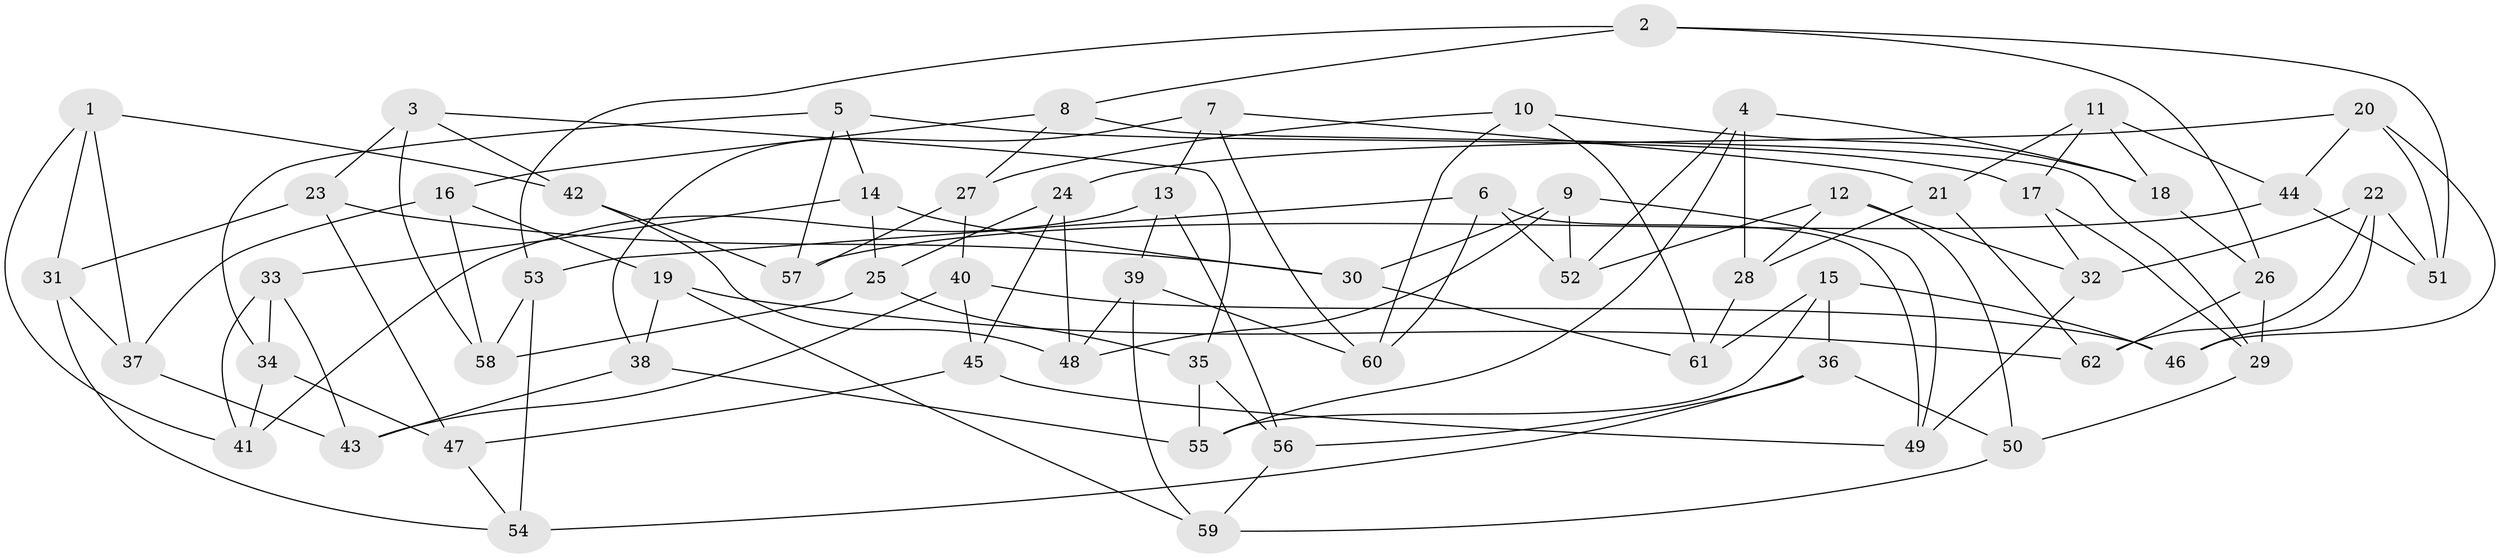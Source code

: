 // Generated by graph-tools (version 1.1) at 2025/16/03/09/25 04:16:14]
// undirected, 62 vertices, 124 edges
graph export_dot {
graph [start="1"]
  node [color=gray90,style=filled];
  1;
  2;
  3;
  4;
  5;
  6;
  7;
  8;
  9;
  10;
  11;
  12;
  13;
  14;
  15;
  16;
  17;
  18;
  19;
  20;
  21;
  22;
  23;
  24;
  25;
  26;
  27;
  28;
  29;
  30;
  31;
  32;
  33;
  34;
  35;
  36;
  37;
  38;
  39;
  40;
  41;
  42;
  43;
  44;
  45;
  46;
  47;
  48;
  49;
  50;
  51;
  52;
  53;
  54;
  55;
  56;
  57;
  58;
  59;
  60;
  61;
  62;
  1 -- 41;
  1 -- 37;
  1 -- 31;
  1 -- 42;
  2 -- 53;
  2 -- 8;
  2 -- 26;
  2 -- 51;
  3 -- 23;
  3 -- 58;
  3 -- 42;
  3 -- 35;
  4 -- 55;
  4 -- 18;
  4 -- 28;
  4 -- 52;
  5 -- 14;
  5 -- 57;
  5 -- 34;
  5 -- 17;
  6 -- 60;
  6 -- 49;
  6 -- 52;
  6 -- 53;
  7 -- 13;
  7 -- 60;
  7 -- 38;
  7 -- 21;
  8 -- 27;
  8 -- 16;
  8 -- 29;
  9 -- 49;
  9 -- 48;
  9 -- 52;
  9 -- 30;
  10 -- 60;
  10 -- 61;
  10 -- 27;
  10 -- 18;
  11 -- 17;
  11 -- 21;
  11 -- 44;
  11 -- 18;
  12 -- 50;
  12 -- 28;
  12 -- 52;
  12 -- 32;
  13 -- 41;
  13 -- 56;
  13 -- 39;
  14 -- 33;
  14 -- 30;
  14 -- 25;
  15 -- 46;
  15 -- 55;
  15 -- 61;
  15 -- 36;
  16 -- 58;
  16 -- 19;
  16 -- 37;
  17 -- 32;
  17 -- 29;
  18 -- 26;
  19 -- 59;
  19 -- 38;
  19 -- 62;
  20 -- 51;
  20 -- 24;
  20 -- 46;
  20 -- 44;
  21 -- 62;
  21 -- 28;
  22 -- 32;
  22 -- 62;
  22 -- 46;
  22 -- 51;
  23 -- 47;
  23 -- 31;
  23 -- 30;
  24 -- 25;
  24 -- 45;
  24 -- 48;
  25 -- 35;
  25 -- 58;
  26 -- 29;
  26 -- 62;
  27 -- 40;
  27 -- 57;
  28 -- 61;
  29 -- 50;
  30 -- 61;
  31 -- 54;
  31 -- 37;
  32 -- 49;
  33 -- 43;
  33 -- 34;
  33 -- 41;
  34 -- 47;
  34 -- 41;
  35 -- 55;
  35 -- 56;
  36 -- 56;
  36 -- 54;
  36 -- 50;
  37 -- 43;
  38 -- 55;
  38 -- 43;
  39 -- 59;
  39 -- 60;
  39 -- 48;
  40 -- 43;
  40 -- 45;
  40 -- 46;
  42 -- 57;
  42 -- 48;
  44 -- 57;
  44 -- 51;
  45 -- 49;
  45 -- 47;
  47 -- 54;
  50 -- 59;
  53 -- 58;
  53 -- 54;
  56 -- 59;
}
